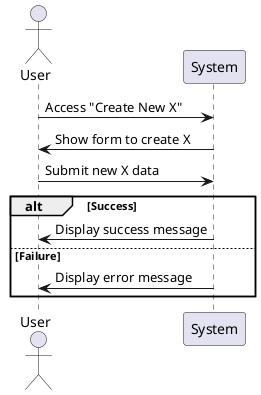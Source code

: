 @startuml
actor User
participant "System" as System

User -> System: Access "Create New X"
System -> User: Show form to create X

User -> System: Submit new X data
alt Success
    System -> User: Display success message
else Failure
    System -> User: Display error message
end
@enduml




